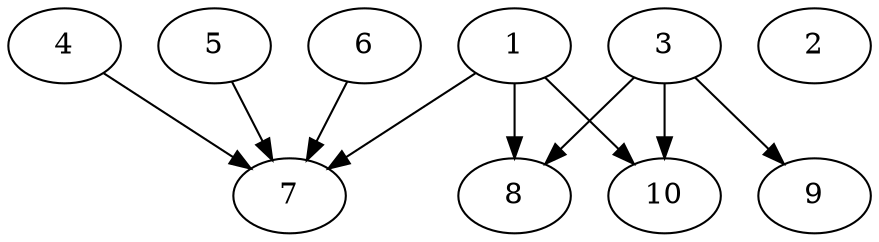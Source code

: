 // DAG automatically generated by daggen at Tue Aug  6 16:21:19 2019
// ./daggen --dot -n 10 --ccr 0.4 --fat 0.7 --regular 0.5 --density 0.7 --mindata 5242880 --maxdata 52428800 
digraph G {
  1 [size="93381120", alpha="0.19", expect_size="37352448"] 
  1 -> 7 [size ="37352448"]
  1 -> 8 [size ="37352448"]
  1 -> 10 [size ="37352448"]
  2 [size="121223680", alpha="0.12", expect_size="48489472"] 
  3 [size="47150080", alpha="0.04", expect_size="18860032"] 
  3 -> 8 [size ="18860032"]
  3 -> 9 [size ="18860032"]
  3 -> 10 [size ="18860032"]
  4 [size="45795840", alpha="0.14", expect_size="18318336"] 
  4 -> 7 [size ="18318336"]
  5 [size="101245440", alpha="0.01", expect_size="40498176"] 
  5 -> 7 [size ="40498176"]
  6 [size="62597120", alpha="0.13", expect_size="25038848"] 
  6 -> 7 [size ="25038848"]
  7 [size="103815680", alpha="0.05", expect_size="41526272"] 
  8 [size="114880000", alpha="0.12", expect_size="45952000"] 
  9 [size="108638720", alpha="0.17", expect_size="43455488"] 
  10 [size="121344000", alpha="0.12", expect_size="48537600"] 
}
